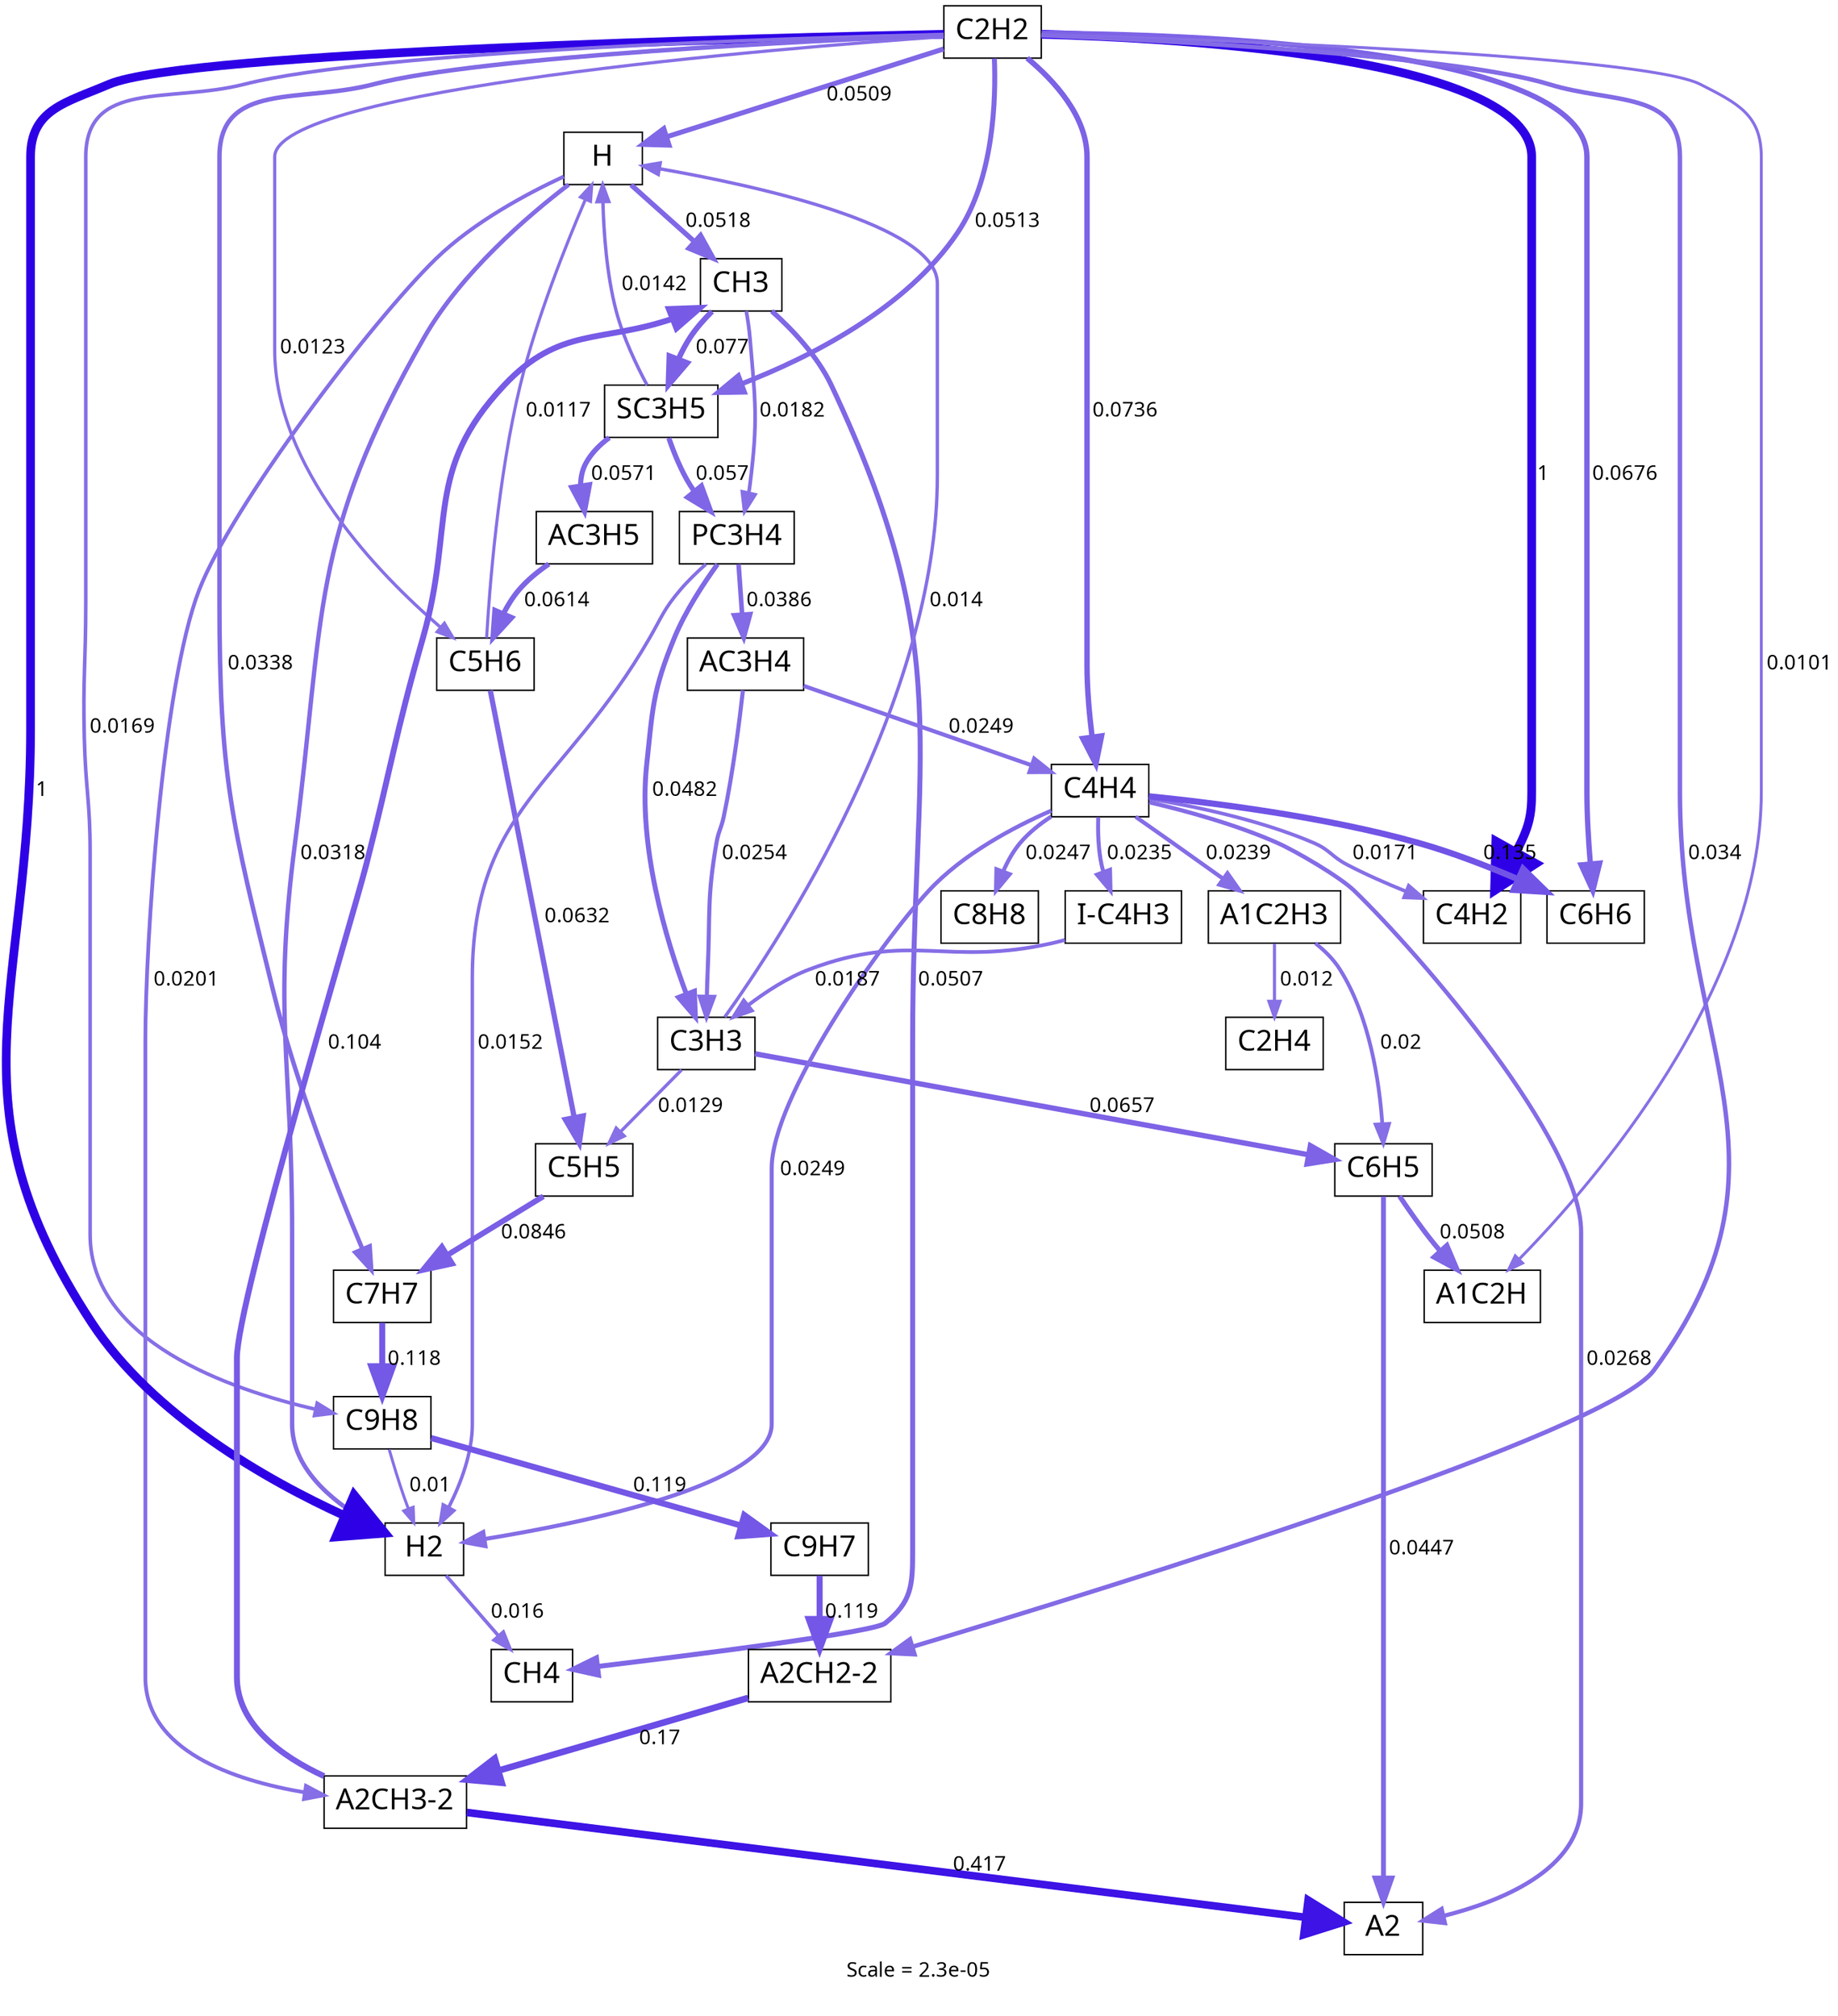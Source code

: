 digraph reaction_paths {
node[fontsize=20,shape="box"]
s2 -> s1[fontname="CMU Serif", penwidth=3.01, arrowsize=1.5, color="0.7, 0.532, 0.9"
, label=" 0.0318"];
s2 -> s4[fontname="CMU Serif", penwidth=3.43, arrowsize=1.71, color="0.7, 0.552, 0.9"
, label=" 0.0518"];
s24 -> s2[fontname="CMU Serif", penwidth=2.13, arrowsize=1.07, color="0.7, 0.512, 0.9"
, label=" 0.0117"];
s14 -> s2[fontname="CMU Serif", penwidth=2.3, arrowsize=1.15, color="0.7, 0.514, 0.9"
, label=" 0.014"];
s18 -> s2[fontname="CMU Serif", penwidth=2.31, arrowsize=1.15, color="0.7, 0.514, 0.9"
, label=" 0.0142"];
s0 -> s2[fontname="CMU Serif", penwidth=3.41, arrowsize=1.71, color="0.7, 0.551, 0.9"
, label=" 0.0509"];
s2 -> s34[fontname="CMU Serif", penwidth=2.61, arrowsize=1.3, color="0.7, 0.52, 0.9"
, label=" 0.0201"];
s1 -> s3[fontname="CMU Serif", penwidth=2.41, arrowsize=1.2, color="0.7, 0.516, 0.9"
, label=" 0.016"];
s17 -> s1[fontname="CMU Serif", penwidth=2.37, arrowsize=1.18, color="0.7, 0.515, 0.9"
, label=" 0.0152"];
s0 -> s1[fontname="CMU Serif", penwidth=6, arrowsize=3, color="0.7, 1.5, 0.9"
, label=" 1"];
s10 -> s1[fontname="CMU Serif", penwidth=2.79, arrowsize=1.4, color="0.7, 0.525, 0.9"
, label=" 0.0249"];
s28 -> s1[fontname="CMU Serif", penwidth=2, arrowsize=1, color="0.7, 0.51, 0.9"
, label=" 0.01"];
s4 -> s3[fontname="CMU Serif", penwidth=3.41, arrowsize=1.71, color="0.7, 0.551, 0.9"
, label=" 0.0507"];
s4 -> s17[fontname="CMU Serif", penwidth=2.52, arrowsize=1.26, color="0.7, 0.518, 0.9"
, label=" 0.0182"];
s4 -> s18[fontname="CMU Serif", penwidth=3.77, arrowsize=1.89, color="0.7, 0.577, 0.9"
, label=" 0.077"];
s34 -> s4[fontname="CMU Serif", penwidth=4.04, arrowsize=2.02, color="0.7, 0.604, 0.9"
, label=" 0.104"];
s31 -> s5[fontname="CMU Serif", penwidth=2.16, arrowsize=1.08, color="0.7, 0.512, 0.9"
, label=" 0.012"];
s0 -> s24[fontname="CMU Serif", penwidth=2.18, arrowsize=1.09, color="0.7, 0.512, 0.9"
, label=" 0.0123"];
s15 -> s24[fontname="CMU Serif", penwidth=3.58, arrowsize=1.79, color="0.7, 0.561, 0.9"
, label=" 0.0614"];
s24 -> s25[fontname="CMU Serif", penwidth=3.6, arrowsize=1.8, color="0.7, 0.563, 0.9"
, label=" 0.0632"];
s23 -> s14[fontname="CMU Serif", penwidth=2.54, arrowsize=1.27, color="0.7, 0.519, 0.9"
, label=" 0.0187"];
s10 -> s23[fontname="CMU Serif", penwidth=2.74, arrowsize=1.37, color="0.7, 0.524, 0.9"
, label=" 0.0235"];
s17 -> s14[fontname="CMU Serif", penwidth=3.37, arrowsize=1.68, color="0.7, 0.548, 0.9"
, label=" 0.0482"];
s18 -> s17[fontname="CMU Serif", penwidth=3.51, arrowsize=1.76, color="0.7, 0.557, 0.9"
, label=" 0.057"];
s17 -> s16[fontname="CMU Serif", penwidth=3.17, arrowsize=1.59, color="0.7, 0.539, 0.9"
, label=" 0.0386"];
s16 -> s14[fontname="CMU Serif", penwidth=2.81, arrowsize=1.4, color="0.7, 0.525, 0.9"
, label=" 0.0254"];
s14 -> s12[fontname="CMU Serif", penwidth=3.64, arrowsize=1.82, color="0.7, 0.566, 0.9"
, label=" 0.0657"];
s14 -> s25[fontname="CMU Serif", penwidth=2.22, arrowsize=1.11, color="0.7, 0.513, 0.9"
, label=" 0.0129"];
s0 -> s18[fontname="CMU Serif", penwidth=3.42, arrowsize=1.71, color="0.7, 0.551, 0.9"
, label=" 0.0513"];
s18 -> s15[fontname="CMU Serif", penwidth=3.51, arrowsize=1.76, color="0.7, 0.557, 0.9"
, label=" 0.0571"];
s16 -> s10[fontname="CMU Serif", penwidth=2.79, arrowsize=1.4, color="0.7, 0.525, 0.9"
, label=" 0.0249"];
s0 -> s9[fontname="CMU Serif", penwidth=6, arrowsize=3, color="0.7, 1.5, 0.9"
, label=" 1"];
s0 -> s10[fontname="CMU Serif", penwidth=3.73, arrowsize=1.87, color="0.7, 0.574, 0.9"
, label=" 0.0736"];
s0 -> s11[fontname="CMU Serif", penwidth=3.66, arrowsize=1.83, color="0.7, 0.568, 0.9"
, label=" 0.0676"];
s0 -> s30[fontname="CMU Serif", penwidth=2.01, arrowsize=1.01, color="0.7, 0.51, 0.9"
, label=" 0.0101"];
s0 -> s28[fontname="CMU Serif", penwidth=2.46, arrowsize=1.23, color="0.7, 0.517, 0.9"
, label=" 0.0169"];
s0 -> s26[fontname="CMU Serif", penwidth=3.06, arrowsize=1.53, color="0.7, 0.534, 0.9"
, label=" 0.0338"];
s0 -> s35[fontname="CMU Serif", penwidth=3.06, arrowsize=1.53, color="0.7, 0.534, 0.9"
, label=" 0.034"];
s10 -> s9[fontname="CMU Serif", penwidth=2.47, arrowsize=1.23, color="0.7, 0.517, 0.9"
, label=" 0.0171"];
s10 -> s11[fontname="CMU Serif", penwidth=4.26, arrowsize=2.13, color="0.7, 0.635, 0.9"
, label=" 0.135"];
s10 -> s31[fontname="CMU Serif", penwidth=2.76, arrowsize=1.38, color="0.7, 0.524, 0.9"
, label=" 0.0239"];
s10 -> s27[fontname="CMU Serif", penwidth=2.78, arrowsize=1.39, color="0.7, 0.525, 0.9"
, label=" 0.0247"];
s10 -> s32[fontname="CMU Serif", penwidth=2.86, arrowsize=1.43, color="0.7, 0.527, 0.9"
, label=" 0.0268"];
s12 -> s30[fontname="CMU Serif", penwidth=3.41, arrowsize=1.71, color="0.7, 0.551, 0.9"
, label=" 0.0508"];
s31 -> s12[fontname="CMU Serif", penwidth=2.6, arrowsize=1.3, color="0.7, 0.52, 0.9"
, label=" 0.02"];
s12 -> s32[fontname="CMU Serif", penwidth=3.3, arrowsize=1.65, color="0.7, 0.545, 0.9"
, label=" 0.0447"];
s26 -> s28[fontname="CMU Serif", penwidth=4.15, arrowsize=2.07, color="0.7, 0.618, 0.9"
, label=" 0.118"];
s28 -> s29[fontname="CMU Serif", penwidth=4.15, arrowsize=2.08, color="0.7, 0.619, 0.9"
, label=" 0.119"];
s25 -> s26[fontname="CMU Serif", penwidth=3.85, arrowsize=1.93, color="0.7, 0.585, 0.9"
, label=" 0.0846"];
s29 -> s35[fontname="CMU Serif", penwidth=4.15, arrowsize=2.08, color="0.7, 0.619, 0.9"
, label=" 0.119"];
s35 -> s34[fontname="CMU Serif", penwidth=4.46, arrowsize=2.23, color="0.7, 0.67, 0.9"
, label=" 0.17"];
s34 -> s32[fontname="CMU Serif", penwidth=5.24, arrowsize=2.62, color="0.7, 0.917, 0.9"
, label=" 0.417"];
s0 [ fontname="CMU Serif", label="C2H2"];
s1 [ fontname="CMU Serif", label="H2"];
s2 [ fontname="CMU Serif", label="H"];
s3 [ fontname="CMU Serif", label="CH4"];
s4 [ fontname="CMU Serif", label="CH3"];
s5 [ fontname="CMU Serif", label="C2H4"];
s9 [ fontname="CMU Serif", label="C4H2"];
s10 [ fontname="CMU Serif", label="C4H4"];
s11 [ fontname="CMU Serif", label="C6H6"];
s12 [ fontname="CMU Serif", label="C6H5"];
s14 [ fontname="CMU Serif", label="C3H3"];
s15 [ fontname="CMU Serif", label="AC3H5"];
s16 [ fontname="CMU Serif", label="AC3H4"];
s17 [ fontname="CMU Serif", label="PC3H4"];
s18 [ fontname="CMU Serif", label="SC3H5"];
s23 [ fontname="CMU Serif", label="I-C4H3"];
s24 [ fontname="CMU Serif", label="C5H6"];
s25 [ fontname="CMU Serif", label="C5H5"];
s26 [ fontname="CMU Serif", label="C7H7"];
s27 [ fontname="CMU Serif", label="C8H8"];
s28 [ fontname="CMU Serif", label="C9H8"];
s29 [ fontname="CMU Serif", label="C9H7"];
s30 [ fontname="CMU Serif", label="A1C2H"];
s31 [ fontname="CMU Serif", label="A1C2H3"];
s32 [ fontname="CMU Serif", label="A2"];
s34 [ fontname="CMU Serif", label="A2CH3-2"];
s35 [ fontname="CMU Serif", label="A2CH2-2"];
 label = "Scale = 2.3e-05\l ";
 fontname = "CMU Serif";
}
